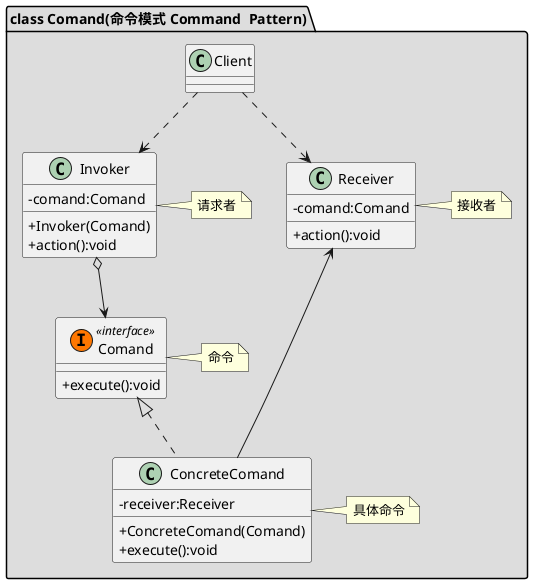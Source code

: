 @startuml
skinparam classAttributeIconSize 0

package "class Comand(命令模式 Command  Pattern)" #DDDDDD {
    class Invoker
    {
    -comand:Comand
    +Invoker(Comand)
    +action():void
    }
    note right: 请求者

    class Receiver
    {
    -comand:Comand
    +action():void
    }
    note right: 接收者

    class Comand<< (I,#FF7700) interface>>
    {
    +execute():void
    }
    note right: 命令

    class ConcreteComand
    {
    -receiver:Receiver
    +ConcreteComand(Comand)
    +execute():void
    }
    note right: 具体命令

    Client..>Invoker
    Client..>Receiver
    Invoker o--> Comand
    Receiver <-- ConcreteComand
    Comand <|.. ConcreteComand
}
@enduml
